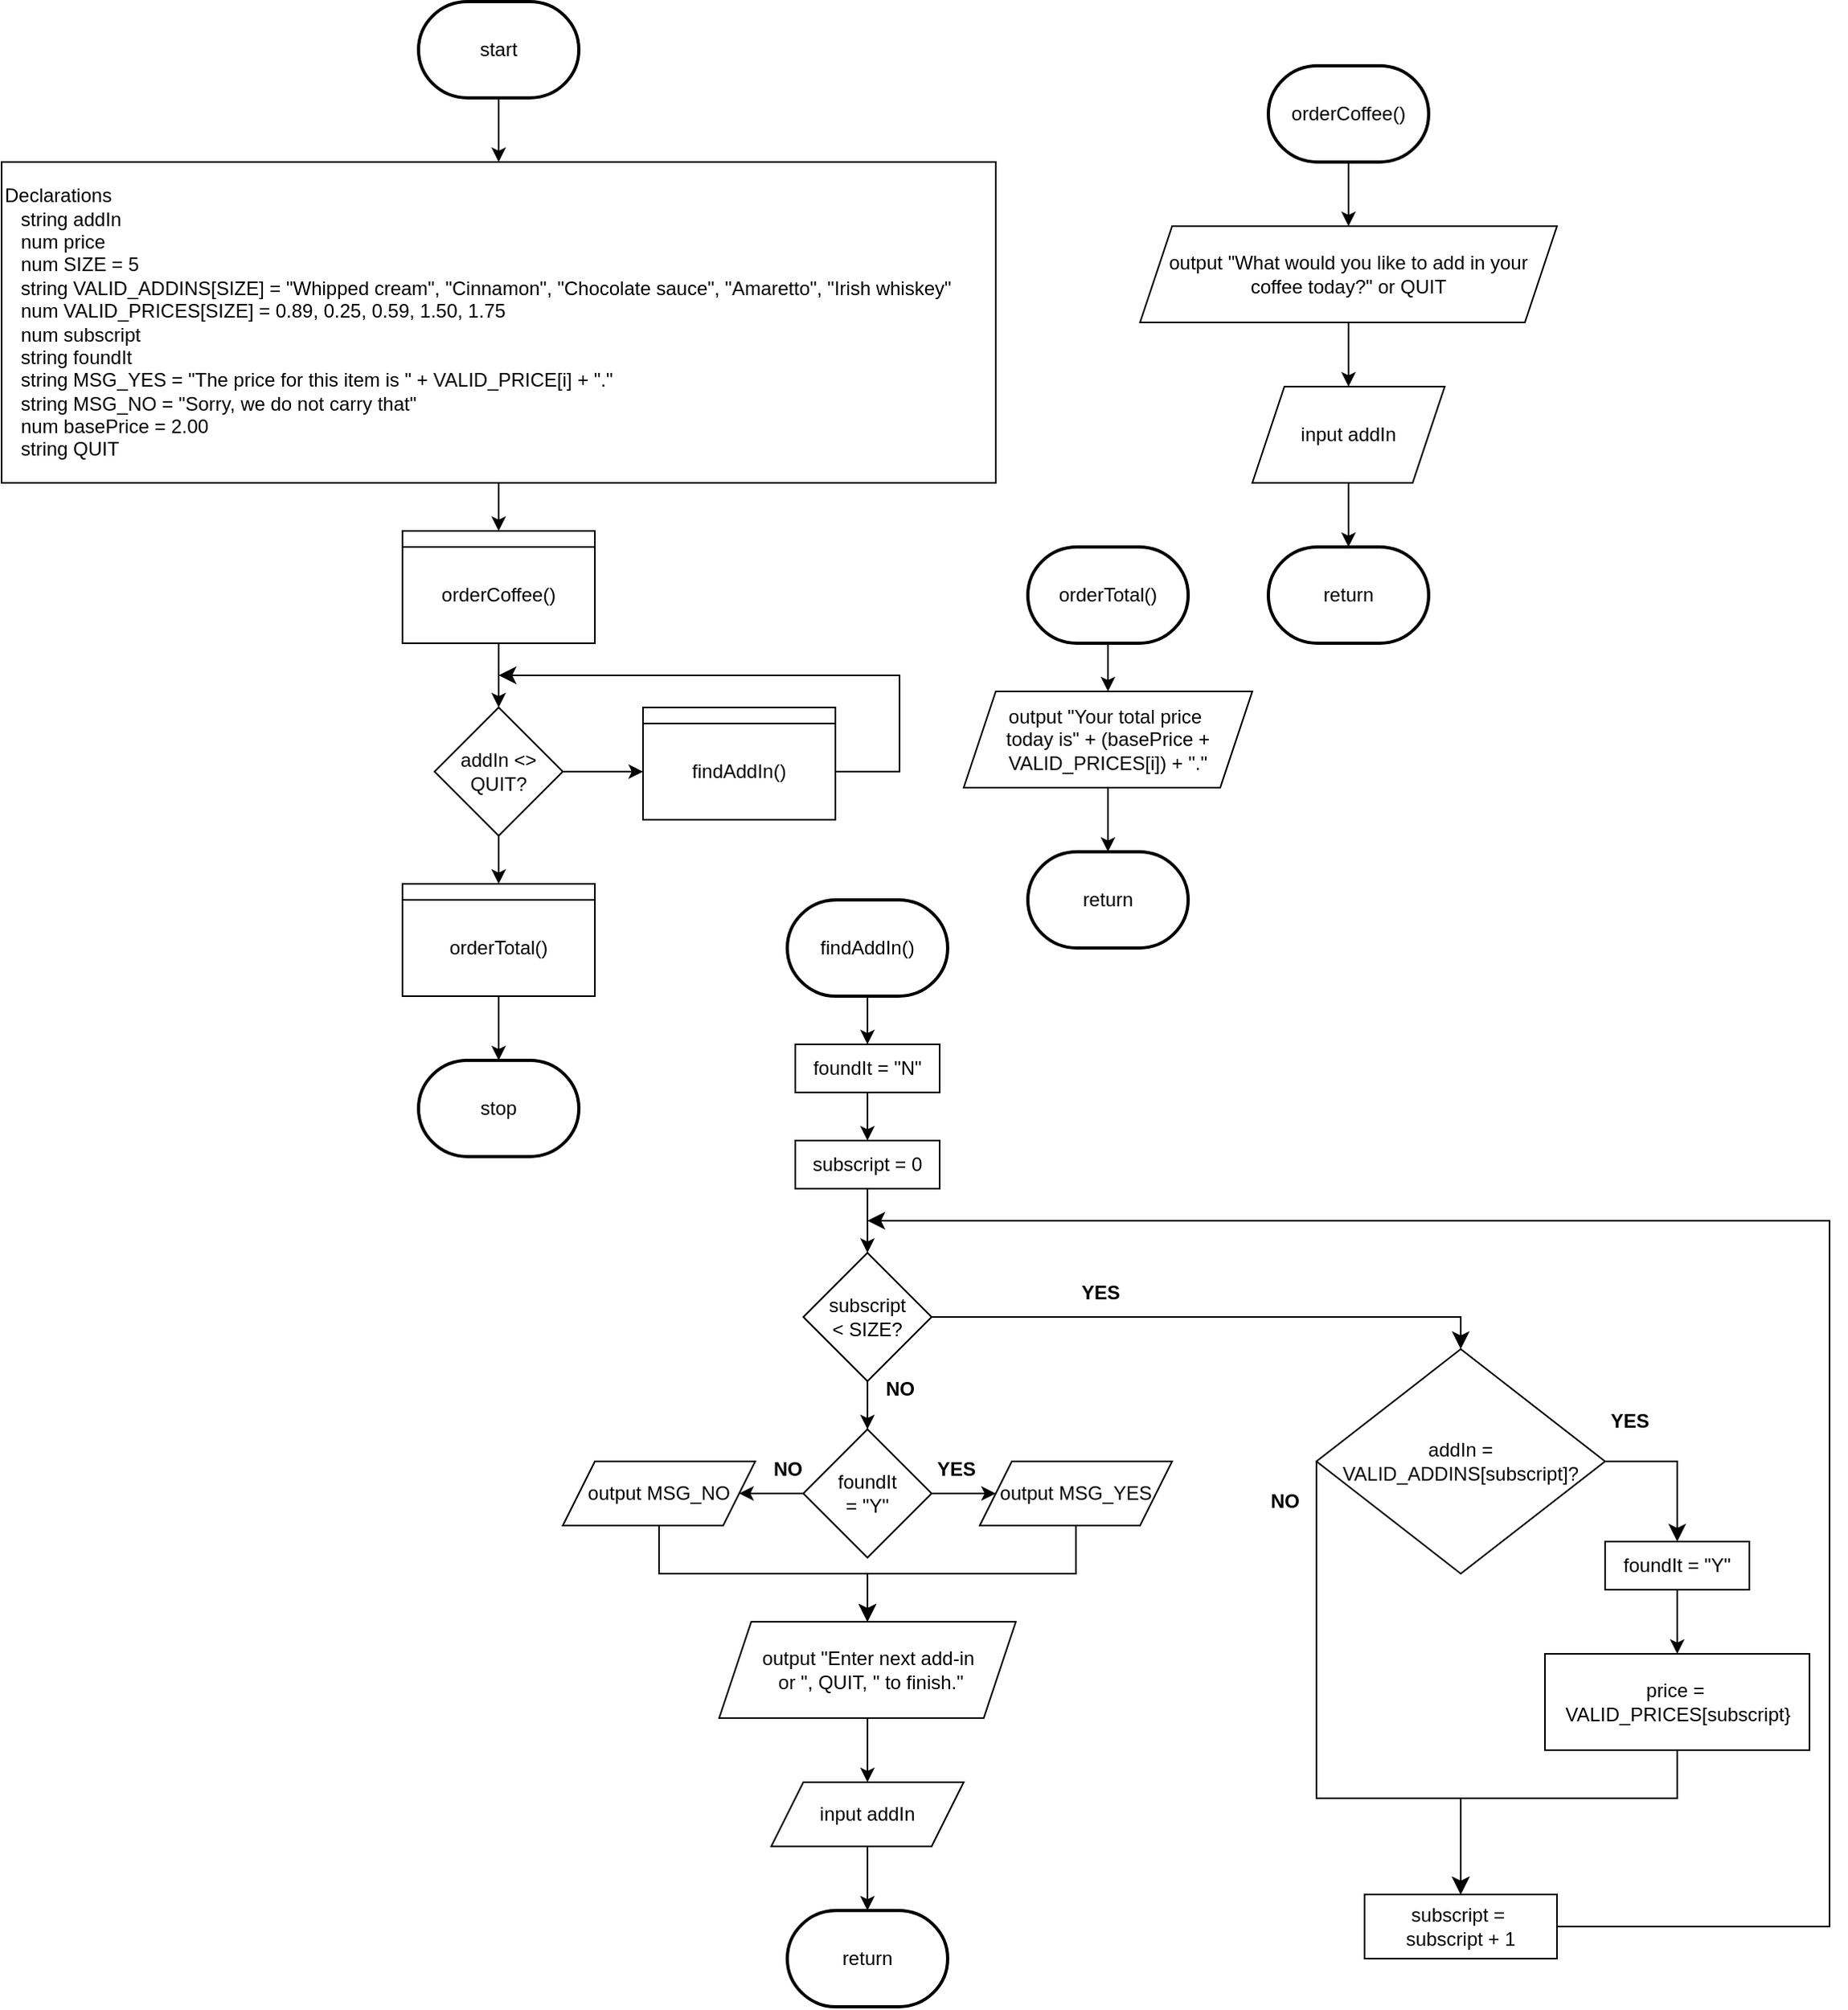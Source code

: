 <mxfile version="28.0.6">
  <diagram name="Page-1" id="j1p_RL88eoYgYxo-cIC2">
    <mxGraphModel dx="1892" dy="1822" grid="1" gridSize="10" guides="1" tooltips="1" connect="1" arrows="1" fold="1" page="1" pageScale="1" pageWidth="850" pageHeight="1100" math="0" shadow="0">
      <root>
        <mxCell id="0" />
        <mxCell id="1" parent="0" />
        <mxCell id="ALYkaGebAR-C7LoZJRpd-4" style="edgeStyle=orthogonalEdgeStyle;rounded=0;orthogonalLoop=1;jettySize=auto;html=1;entryX=0.5;entryY=0;entryDx=0;entryDy=0;" edge="1" parent="1" source="ALYkaGebAR-C7LoZJRpd-1" target="ALYkaGebAR-C7LoZJRpd-3">
          <mxGeometry relative="1" as="geometry" />
        </mxCell>
        <mxCell id="ALYkaGebAR-C7LoZJRpd-1" value="start" style="strokeWidth=2;html=1;shape=mxgraph.flowchart.terminator;whiteSpace=wrap;" vertex="1" parent="1">
          <mxGeometry x="60" width="100" height="60" as="geometry" />
        </mxCell>
        <mxCell id="ALYkaGebAR-C7LoZJRpd-7" style="edgeStyle=orthogonalEdgeStyle;rounded=0;orthogonalLoop=1;jettySize=auto;html=1;entryX=0.5;entryY=0;entryDx=0;entryDy=0;" edge="1" parent="1" source="ALYkaGebAR-C7LoZJRpd-3" target="ALYkaGebAR-C7LoZJRpd-5">
          <mxGeometry relative="1" as="geometry" />
        </mxCell>
        <mxCell id="ALYkaGebAR-C7LoZJRpd-3" value="Declarations&lt;div&gt;&amp;nbsp; &amp;nbsp;string addIn&lt;/div&gt;&lt;div&gt;&amp;nbsp; &amp;nbsp;num price&lt;/div&gt;&lt;div&gt;&amp;nbsp; &amp;nbsp;num SIZE = 5&lt;/div&gt;&lt;div&gt;&amp;nbsp; &amp;nbsp;string VALID_ADDINS[SIZE] = &quot;Whipped cream&quot;, &quot;Cinnamon&quot;, &quot;Chocolate sauce&quot;, &quot;Amaretto&quot;, &quot;Irish whiskey&quot;&lt;/div&gt;&lt;div&gt;&amp;nbsp; &amp;nbsp;num VALID_PRICES[SIZE] = 0.89, 0.25, 0.59, 1.50, 1.75&lt;/div&gt;&lt;div&gt;&amp;nbsp; &amp;nbsp;num subscript&lt;/div&gt;&lt;div&gt;&amp;nbsp; &amp;nbsp;string foundIt&lt;/div&gt;&lt;div&gt;&amp;nbsp; &amp;nbsp;string MSG_YES = &quot;The price for this item is &quot; + VALID_PRICE[i] + &quot;.&quot;&lt;/div&gt;&lt;div&gt;&amp;nbsp; &amp;nbsp;string MSG_NO = &quot;Sorry, we do not carry that&quot;&lt;/div&gt;&lt;div&gt;&amp;nbsp; &amp;nbsp;num basePrice = 2.00&lt;/div&gt;&lt;div&gt;&amp;nbsp; &amp;nbsp;string QUIT&lt;/div&gt;" style="rounded=0;whiteSpace=wrap;html=1;align=left;" vertex="1" parent="1">
          <mxGeometry x="-200" y="100" width="620" height="200" as="geometry" />
        </mxCell>
        <mxCell id="ALYkaGebAR-C7LoZJRpd-5" value="" style="rounded=0;whiteSpace=wrap;html=1;" vertex="1" parent="1">
          <mxGeometry x="50" y="330" width="120" height="10" as="geometry" />
        </mxCell>
        <mxCell id="ALYkaGebAR-C7LoZJRpd-16" style="edgeStyle=orthogonalEdgeStyle;rounded=0;orthogonalLoop=1;jettySize=auto;html=1;" edge="1" parent="1" source="ALYkaGebAR-C7LoZJRpd-6" target="ALYkaGebAR-C7LoZJRpd-15">
          <mxGeometry relative="1" as="geometry" />
        </mxCell>
        <mxCell id="ALYkaGebAR-C7LoZJRpd-6" value="orderCoffee()" style="rounded=0;whiteSpace=wrap;html=1;" vertex="1" parent="1">
          <mxGeometry x="50" y="340" width="120" height="60" as="geometry" />
        </mxCell>
        <mxCell id="ALYkaGebAR-C7LoZJRpd-12" style="edgeStyle=orthogonalEdgeStyle;rounded=0;orthogonalLoop=1;jettySize=auto;html=1;entryX=0.5;entryY=0;entryDx=0;entryDy=0;" edge="1" parent="1" source="ALYkaGebAR-C7LoZJRpd-8" target="ALYkaGebAR-C7LoZJRpd-9">
          <mxGeometry relative="1" as="geometry" />
        </mxCell>
        <mxCell id="ALYkaGebAR-C7LoZJRpd-8" value="orderCoffee()" style="strokeWidth=2;html=1;shape=mxgraph.flowchart.terminator;whiteSpace=wrap;" vertex="1" parent="1">
          <mxGeometry x="590" y="40" width="100" height="60" as="geometry" />
        </mxCell>
        <mxCell id="ALYkaGebAR-C7LoZJRpd-13" style="edgeStyle=orthogonalEdgeStyle;rounded=0;orthogonalLoop=1;jettySize=auto;html=1;entryX=0.5;entryY=0;entryDx=0;entryDy=0;" edge="1" parent="1" source="ALYkaGebAR-C7LoZJRpd-9" target="ALYkaGebAR-C7LoZJRpd-10">
          <mxGeometry relative="1" as="geometry" />
        </mxCell>
        <mxCell id="ALYkaGebAR-C7LoZJRpd-9" value="output &quot;What would you like to add in your coffee today?&quot; or QUIT" style="shape=parallelogram;perimeter=parallelogramPerimeter;whiteSpace=wrap;html=1;fixedSize=1;" vertex="1" parent="1">
          <mxGeometry x="510" y="140" width="260" height="60" as="geometry" />
        </mxCell>
        <mxCell id="ALYkaGebAR-C7LoZJRpd-10" value="input addIn" style="shape=parallelogram;perimeter=parallelogramPerimeter;whiteSpace=wrap;html=1;fixedSize=1;" vertex="1" parent="1">
          <mxGeometry x="580" y="240" width="120" height="60" as="geometry" />
        </mxCell>
        <mxCell id="ALYkaGebAR-C7LoZJRpd-11" value="return" style="strokeWidth=2;html=1;shape=mxgraph.flowchart.terminator;whiteSpace=wrap;" vertex="1" parent="1">
          <mxGeometry x="590" y="340" width="100" height="60" as="geometry" />
        </mxCell>
        <mxCell id="ALYkaGebAR-C7LoZJRpd-14" style="edgeStyle=orthogonalEdgeStyle;rounded=0;orthogonalLoop=1;jettySize=auto;html=1;entryX=0.5;entryY=0;entryDx=0;entryDy=0;entryPerimeter=0;" edge="1" parent="1" source="ALYkaGebAR-C7LoZJRpd-10" target="ALYkaGebAR-C7LoZJRpd-11">
          <mxGeometry relative="1" as="geometry" />
        </mxCell>
        <mxCell id="ALYkaGebAR-C7LoZJRpd-20" style="edgeStyle=orthogonalEdgeStyle;rounded=0;orthogonalLoop=1;jettySize=auto;html=1;entryX=0;entryY=0.5;entryDx=0;entryDy=0;" edge="1" parent="1" source="ALYkaGebAR-C7LoZJRpd-15" target="ALYkaGebAR-C7LoZJRpd-17">
          <mxGeometry relative="1" as="geometry" />
        </mxCell>
        <mxCell id="ALYkaGebAR-C7LoZJRpd-25" style="edgeStyle=orthogonalEdgeStyle;rounded=0;orthogonalLoop=1;jettySize=auto;html=1;entryX=0.5;entryY=0;entryDx=0;entryDy=0;" edge="1" parent="1" source="ALYkaGebAR-C7LoZJRpd-15" target="ALYkaGebAR-C7LoZJRpd-23">
          <mxGeometry relative="1" as="geometry" />
        </mxCell>
        <mxCell id="ALYkaGebAR-C7LoZJRpd-15" value="addIn &amp;lt;&amp;gt;&lt;div&gt;QUIT?&lt;/div&gt;" style="rhombus;whiteSpace=wrap;html=1;" vertex="1" parent="1">
          <mxGeometry x="70" y="440" width="80" height="80" as="geometry" />
        </mxCell>
        <mxCell id="ALYkaGebAR-C7LoZJRpd-17" value="findAddIn()" style="rounded=0;whiteSpace=wrap;html=1;" vertex="1" parent="1">
          <mxGeometry x="200" y="450" width="120" height="60" as="geometry" />
        </mxCell>
        <mxCell id="ALYkaGebAR-C7LoZJRpd-18" value="" style="rounded=0;whiteSpace=wrap;html=1;" vertex="1" parent="1">
          <mxGeometry x="200" y="440" width="120" height="10" as="geometry" />
        </mxCell>
        <mxCell id="ALYkaGebAR-C7LoZJRpd-21" value="" style="edgeStyle=elbowEdgeStyle;elbow=horizontal;endArrow=classic;html=1;curved=0;rounded=0;endSize=8;startSize=8;exitX=1;exitY=0.5;exitDx=0;exitDy=0;" edge="1" parent="1" source="ALYkaGebAR-C7LoZJRpd-17">
          <mxGeometry width="50" height="50" relative="1" as="geometry">
            <mxPoint x="360" y="480" as="sourcePoint" />
            <mxPoint x="110" y="420" as="targetPoint" />
            <Array as="points">
              <mxPoint x="360" y="450" />
            </Array>
          </mxGeometry>
        </mxCell>
        <mxCell id="ALYkaGebAR-C7LoZJRpd-22" value="orderTotal()" style="rounded=0;whiteSpace=wrap;html=1;" vertex="1" parent="1">
          <mxGeometry x="50" y="560" width="120" height="60" as="geometry" />
        </mxCell>
        <mxCell id="ALYkaGebAR-C7LoZJRpd-23" value="" style="rounded=0;whiteSpace=wrap;html=1;" vertex="1" parent="1">
          <mxGeometry x="50" y="550" width="120" height="10" as="geometry" />
        </mxCell>
        <mxCell id="ALYkaGebAR-C7LoZJRpd-26" value="stop" style="strokeWidth=2;html=1;shape=mxgraph.flowchart.terminator;whiteSpace=wrap;" vertex="1" parent="1">
          <mxGeometry x="60" y="660" width="100" height="60" as="geometry" />
        </mxCell>
        <mxCell id="ALYkaGebAR-C7LoZJRpd-27" style="edgeStyle=orthogonalEdgeStyle;rounded=0;orthogonalLoop=1;jettySize=auto;html=1;entryX=0.5;entryY=0;entryDx=0;entryDy=0;entryPerimeter=0;" edge="1" parent="1" source="ALYkaGebAR-C7LoZJRpd-22" target="ALYkaGebAR-C7LoZJRpd-26">
          <mxGeometry relative="1" as="geometry" />
        </mxCell>
        <mxCell id="ALYkaGebAR-C7LoZJRpd-30" style="edgeStyle=orthogonalEdgeStyle;rounded=0;orthogonalLoop=1;jettySize=auto;html=1;entryX=0.5;entryY=0;entryDx=0;entryDy=0;" edge="1" parent="1" source="ALYkaGebAR-C7LoZJRpd-28" target="ALYkaGebAR-C7LoZJRpd-29">
          <mxGeometry relative="1" as="geometry" />
        </mxCell>
        <mxCell id="ALYkaGebAR-C7LoZJRpd-28" value="orderTotal()" style="strokeWidth=2;html=1;shape=mxgraph.flowchart.terminator;whiteSpace=wrap;" vertex="1" parent="1">
          <mxGeometry x="440" y="340" width="100" height="60" as="geometry" />
        </mxCell>
        <mxCell id="ALYkaGebAR-C7LoZJRpd-29" value="output &quot;Your total price&amp;nbsp;&lt;div&gt;today is&quot; + (basePrice + VALID_PRICES[i]) + &quot;.&quot;&lt;/div&gt;" style="shape=parallelogram;perimeter=parallelogramPerimeter;whiteSpace=wrap;html=1;fixedSize=1;" vertex="1" parent="1">
          <mxGeometry x="400" y="430" width="180" height="60" as="geometry" />
        </mxCell>
        <mxCell id="ALYkaGebAR-C7LoZJRpd-31" value="return" style="strokeWidth=2;html=1;shape=mxgraph.flowchart.terminator;whiteSpace=wrap;" vertex="1" parent="1">
          <mxGeometry x="440" y="530" width="100" height="60" as="geometry" />
        </mxCell>
        <mxCell id="ALYkaGebAR-C7LoZJRpd-32" style="edgeStyle=orthogonalEdgeStyle;rounded=0;orthogonalLoop=1;jettySize=auto;html=1;entryX=0.5;entryY=0;entryDx=0;entryDy=0;entryPerimeter=0;" edge="1" parent="1" source="ALYkaGebAR-C7LoZJRpd-29" target="ALYkaGebAR-C7LoZJRpd-31">
          <mxGeometry relative="1" as="geometry" />
        </mxCell>
        <mxCell id="ALYkaGebAR-C7LoZJRpd-36" style="edgeStyle=orthogonalEdgeStyle;rounded=0;orthogonalLoop=1;jettySize=auto;html=1;entryX=0.5;entryY=0;entryDx=0;entryDy=0;" edge="1" parent="1" source="ALYkaGebAR-C7LoZJRpd-33" target="ALYkaGebAR-C7LoZJRpd-34">
          <mxGeometry relative="1" as="geometry" />
        </mxCell>
        <mxCell id="ALYkaGebAR-C7LoZJRpd-33" value="findAddIn()" style="strokeWidth=2;html=1;shape=mxgraph.flowchart.terminator;whiteSpace=wrap;" vertex="1" parent="1">
          <mxGeometry x="290" y="560" width="100" height="60" as="geometry" />
        </mxCell>
        <mxCell id="ALYkaGebAR-C7LoZJRpd-37" style="edgeStyle=orthogonalEdgeStyle;rounded=0;orthogonalLoop=1;jettySize=auto;html=1;entryX=0.5;entryY=0;entryDx=0;entryDy=0;" edge="1" parent="1" source="ALYkaGebAR-C7LoZJRpd-34" target="ALYkaGebAR-C7LoZJRpd-35">
          <mxGeometry relative="1" as="geometry" />
        </mxCell>
        <mxCell id="ALYkaGebAR-C7LoZJRpd-34" value="foundIt = &quot;N&quot;" style="rounded=0;whiteSpace=wrap;html=1;" vertex="1" parent="1">
          <mxGeometry x="295" y="650" width="90" height="30" as="geometry" />
        </mxCell>
        <mxCell id="ALYkaGebAR-C7LoZJRpd-39" style="edgeStyle=orthogonalEdgeStyle;rounded=0;orthogonalLoop=1;jettySize=auto;html=1;entryX=0.5;entryY=0;entryDx=0;entryDy=0;" edge="1" parent="1" source="ALYkaGebAR-C7LoZJRpd-35" target="ALYkaGebAR-C7LoZJRpd-38">
          <mxGeometry relative="1" as="geometry" />
        </mxCell>
        <mxCell id="ALYkaGebAR-C7LoZJRpd-35" value="subscript = 0" style="rounded=0;whiteSpace=wrap;html=1;" vertex="1" parent="1">
          <mxGeometry x="295" y="710" width="90" height="30" as="geometry" />
        </mxCell>
        <mxCell id="ALYkaGebAR-C7LoZJRpd-41" style="edgeStyle=orthogonalEdgeStyle;rounded=0;orthogonalLoop=1;jettySize=auto;html=1;entryX=0.5;entryY=0;entryDx=0;entryDy=0;" edge="1" parent="1" source="ALYkaGebAR-C7LoZJRpd-38" target="ALYkaGebAR-C7LoZJRpd-40">
          <mxGeometry relative="1" as="geometry" />
        </mxCell>
        <mxCell id="ALYkaGebAR-C7LoZJRpd-38" value="subscript&lt;div&gt;&amp;lt; SIZE?&lt;/div&gt;" style="rhombus;whiteSpace=wrap;html=1;" vertex="1" parent="1">
          <mxGeometry x="300" y="780" width="80" height="80" as="geometry" />
        </mxCell>
        <mxCell id="ALYkaGebAR-C7LoZJRpd-43" style="edgeStyle=orthogonalEdgeStyle;rounded=0;orthogonalLoop=1;jettySize=auto;html=1;entryX=1;entryY=0.5;entryDx=0;entryDy=0;" edge="1" parent="1" source="ALYkaGebAR-C7LoZJRpd-40" target="ALYkaGebAR-C7LoZJRpd-42">
          <mxGeometry relative="1" as="geometry" />
        </mxCell>
        <mxCell id="ALYkaGebAR-C7LoZJRpd-46" style="edgeStyle=orthogonalEdgeStyle;rounded=0;orthogonalLoop=1;jettySize=auto;html=1;entryX=0;entryY=0.5;entryDx=0;entryDy=0;" edge="1" parent="1" source="ALYkaGebAR-C7LoZJRpd-40" target="ALYkaGebAR-C7LoZJRpd-45">
          <mxGeometry relative="1" as="geometry" />
        </mxCell>
        <mxCell id="ALYkaGebAR-C7LoZJRpd-40" value="foundIt&lt;div&gt;= &quot;Y&quot;&lt;/div&gt;" style="rhombus;whiteSpace=wrap;html=1;" vertex="1" parent="1">
          <mxGeometry x="300" y="890" width="80" height="80" as="geometry" />
        </mxCell>
        <mxCell id="ALYkaGebAR-C7LoZJRpd-42" value="output MSG_NO" style="shape=parallelogram;perimeter=parallelogramPerimeter;whiteSpace=wrap;html=1;fixedSize=1;" vertex="1" parent="1">
          <mxGeometry x="150" y="910" width="120" height="40" as="geometry" />
        </mxCell>
        <mxCell id="ALYkaGebAR-C7LoZJRpd-45" value="output MSG_YES" style="shape=parallelogram;perimeter=parallelogramPerimeter;whiteSpace=wrap;html=1;fixedSize=1;" vertex="1" parent="1">
          <mxGeometry x="410" y="910" width="120" height="40" as="geometry" />
        </mxCell>
        <mxCell id="ALYkaGebAR-C7LoZJRpd-51" style="edgeStyle=orthogonalEdgeStyle;rounded=0;orthogonalLoop=1;jettySize=auto;html=1;entryX=0.5;entryY=0;entryDx=0;entryDy=0;" edge="1" parent="1" source="ALYkaGebAR-C7LoZJRpd-47" target="ALYkaGebAR-C7LoZJRpd-48">
          <mxGeometry relative="1" as="geometry" />
        </mxCell>
        <mxCell id="ALYkaGebAR-C7LoZJRpd-47" value="output &quot;Enter next add-in&lt;div&gt;&amp;nbsp;or &quot;, QUIT, &quot; to finish.&quot;&lt;/div&gt;" style="shape=parallelogram;perimeter=parallelogramPerimeter;whiteSpace=wrap;html=1;fixedSize=1;" vertex="1" parent="1">
          <mxGeometry x="247.5" y="1010" width="185" height="60" as="geometry" />
        </mxCell>
        <mxCell id="ALYkaGebAR-C7LoZJRpd-48" value="input addIn" style="shape=parallelogram;perimeter=parallelogramPerimeter;whiteSpace=wrap;html=1;fixedSize=1;" vertex="1" parent="1">
          <mxGeometry x="280" y="1110" width="120" height="40" as="geometry" />
        </mxCell>
        <mxCell id="ALYkaGebAR-C7LoZJRpd-49" value="" style="edgeStyle=elbowEdgeStyle;elbow=vertical;endArrow=classic;html=1;curved=0;rounded=0;endSize=8;startSize=8;exitX=0.5;exitY=1;exitDx=0;exitDy=0;entryX=0.5;entryY=0;entryDx=0;entryDy=0;" edge="1" parent="1" source="ALYkaGebAR-C7LoZJRpd-42" target="ALYkaGebAR-C7LoZJRpd-47">
          <mxGeometry width="50" height="50" relative="1" as="geometry">
            <mxPoint x="120" y="1010" as="sourcePoint" />
            <mxPoint x="170" y="960" as="targetPoint" />
          </mxGeometry>
        </mxCell>
        <mxCell id="ALYkaGebAR-C7LoZJRpd-50" value="" style="edgeStyle=elbowEdgeStyle;elbow=vertical;endArrow=classic;html=1;curved=0;rounded=0;endSize=8;startSize=8;exitX=0.5;exitY=1;exitDx=0;exitDy=0;entryX=0.5;entryY=0;entryDx=0;entryDy=0;" edge="1" parent="1" source="ALYkaGebAR-C7LoZJRpd-45" target="ALYkaGebAR-C7LoZJRpd-47">
          <mxGeometry width="50" height="50" relative="1" as="geometry">
            <mxPoint x="570" y="1000" as="sourcePoint" />
            <mxPoint x="620" y="950" as="targetPoint" />
          </mxGeometry>
        </mxCell>
        <mxCell id="ALYkaGebAR-C7LoZJRpd-52" value="return" style="strokeWidth=2;html=1;shape=mxgraph.flowchart.terminator;whiteSpace=wrap;" vertex="1" parent="1">
          <mxGeometry x="290" y="1190" width="100" height="60" as="geometry" />
        </mxCell>
        <mxCell id="ALYkaGebAR-C7LoZJRpd-53" style="edgeStyle=orthogonalEdgeStyle;rounded=0;orthogonalLoop=1;jettySize=auto;html=1;entryX=0.5;entryY=0;entryDx=0;entryDy=0;entryPerimeter=0;" edge="1" parent="1" source="ALYkaGebAR-C7LoZJRpd-48" target="ALYkaGebAR-C7LoZJRpd-52">
          <mxGeometry relative="1" as="geometry" />
        </mxCell>
        <mxCell id="ALYkaGebAR-C7LoZJRpd-54" value="NO" style="text;html=1;align=center;verticalAlign=middle;resizable=0;points=[];autosize=1;strokeColor=none;fillColor=none;fontStyle=1" vertex="1" parent="1">
          <mxGeometry x="270" y="900" width="40" height="30" as="geometry" />
        </mxCell>
        <mxCell id="ALYkaGebAR-C7LoZJRpd-55" value="&lt;b&gt;YES&lt;/b&gt;" style="text;html=1;align=center;verticalAlign=middle;resizable=0;points=[];autosize=1;strokeColor=none;fillColor=none;" vertex="1" parent="1">
          <mxGeometry x="370" y="900" width="50" height="30" as="geometry" />
        </mxCell>
        <mxCell id="ALYkaGebAR-C7LoZJRpd-57" value="NO" style="text;html=1;align=center;verticalAlign=middle;resizable=0;points=[];autosize=1;strokeColor=none;fillColor=none;fontStyle=1" vertex="1" parent="1">
          <mxGeometry x="340" y="850" width="40" height="30" as="geometry" />
        </mxCell>
        <mxCell id="ALYkaGebAR-C7LoZJRpd-58" value="addIn =&lt;div&gt;VALID_ADDINS[subscript]?&lt;/div&gt;" style="rhombus;whiteSpace=wrap;html=1;" vertex="1" parent="1">
          <mxGeometry x="620" y="840" width="180" height="140" as="geometry" />
        </mxCell>
        <mxCell id="ALYkaGebAR-C7LoZJRpd-59" value="" style="edgeStyle=segmentEdgeStyle;endArrow=classic;html=1;curved=0;rounded=0;endSize=8;startSize=8;exitX=1;exitY=0.5;exitDx=0;exitDy=0;entryX=0.5;entryY=0;entryDx=0;entryDy=0;" edge="1" parent="1" source="ALYkaGebAR-C7LoZJRpd-38" target="ALYkaGebAR-C7LoZJRpd-58">
          <mxGeometry width="50" height="50" relative="1" as="geometry">
            <mxPoint x="500" y="830" as="sourcePoint" />
            <mxPoint x="550" y="780" as="targetPoint" />
          </mxGeometry>
        </mxCell>
        <mxCell id="ALYkaGebAR-C7LoZJRpd-63" style="edgeStyle=orthogonalEdgeStyle;rounded=0;orthogonalLoop=1;jettySize=auto;html=1;entryX=0.5;entryY=0;entryDx=0;entryDy=0;" edge="1" parent="1" source="ALYkaGebAR-C7LoZJRpd-60" target="ALYkaGebAR-C7LoZJRpd-61">
          <mxGeometry relative="1" as="geometry" />
        </mxCell>
        <mxCell id="ALYkaGebAR-C7LoZJRpd-60" value="foundIt = &quot;Y&quot;" style="rounded=0;whiteSpace=wrap;html=1;" vertex="1" parent="1">
          <mxGeometry x="800" y="960" width="90" height="30" as="geometry" />
        </mxCell>
        <mxCell id="ALYkaGebAR-C7LoZJRpd-61" value="price =&amp;nbsp;&lt;div&gt;VALID_PRICES[subscript}&lt;/div&gt;" style="rounded=0;whiteSpace=wrap;html=1;" vertex="1" parent="1">
          <mxGeometry x="762.5" y="1030" width="165" height="60" as="geometry" />
        </mxCell>
        <mxCell id="ALYkaGebAR-C7LoZJRpd-62" value="" style="edgeStyle=segmentEdgeStyle;endArrow=classic;html=1;curved=0;rounded=0;endSize=8;startSize=8;exitX=1;exitY=0.5;exitDx=0;exitDy=0;entryX=0.5;entryY=0;entryDx=0;entryDy=0;" edge="1" parent="1" source="ALYkaGebAR-C7LoZJRpd-58" target="ALYkaGebAR-C7LoZJRpd-60">
          <mxGeometry width="50" height="50" relative="1" as="geometry">
            <mxPoint x="920" y="870" as="sourcePoint" />
            <mxPoint x="970" y="820" as="targetPoint" />
          </mxGeometry>
        </mxCell>
        <mxCell id="ALYkaGebAR-C7LoZJRpd-64" value="subscript =&amp;nbsp;&lt;div&gt;subscript + 1&lt;/div&gt;" style="rounded=0;whiteSpace=wrap;html=1;" vertex="1" parent="1">
          <mxGeometry x="650" y="1180" width="120" height="40" as="geometry" />
        </mxCell>
        <mxCell id="ALYkaGebAR-C7LoZJRpd-65" value="" style="edgeStyle=elbowEdgeStyle;elbow=vertical;endArrow=classic;html=1;curved=0;rounded=0;endSize=8;startSize=8;exitX=0;exitY=0.5;exitDx=0;exitDy=0;entryX=0.5;entryY=0;entryDx=0;entryDy=0;" edge="1" parent="1" source="ALYkaGebAR-C7LoZJRpd-58" target="ALYkaGebAR-C7LoZJRpd-64">
          <mxGeometry width="50" height="50" relative="1" as="geometry">
            <mxPoint x="580" y="1080" as="sourcePoint" />
            <mxPoint x="630" y="1030" as="targetPoint" />
            <Array as="points">
              <mxPoint x="670" y="1120" />
            </Array>
          </mxGeometry>
        </mxCell>
        <mxCell id="ALYkaGebAR-C7LoZJRpd-66" value="" style="edgeStyle=elbowEdgeStyle;elbow=vertical;endArrow=classic;html=1;curved=0;rounded=0;endSize=8;startSize=8;exitX=0.5;exitY=1;exitDx=0;exitDy=0;entryX=0.5;entryY=0;entryDx=0;entryDy=0;" edge="1" parent="1" source="ALYkaGebAR-C7LoZJRpd-61" target="ALYkaGebAR-C7LoZJRpd-64">
          <mxGeometry width="50" height="50" relative="1" as="geometry">
            <mxPoint x="820" y="1230" as="sourcePoint" />
            <mxPoint x="870" y="1180" as="targetPoint" />
            <Array as="points">
              <mxPoint x="780" y="1120" />
            </Array>
          </mxGeometry>
        </mxCell>
        <mxCell id="ALYkaGebAR-C7LoZJRpd-67" value="&lt;b&gt;YES&lt;/b&gt;" style="text;html=1;align=center;verticalAlign=middle;resizable=0;points=[];autosize=1;strokeColor=none;fillColor=none;" vertex="1" parent="1">
          <mxGeometry x="460" y="790" width="50" height="30" as="geometry" />
        </mxCell>
        <mxCell id="ALYkaGebAR-C7LoZJRpd-68" value="&lt;b&gt;YES&lt;/b&gt;" style="text;html=1;align=center;verticalAlign=middle;resizable=0;points=[];autosize=1;strokeColor=none;fillColor=none;" vertex="1" parent="1">
          <mxGeometry x="790" y="870" width="50" height="30" as="geometry" />
        </mxCell>
        <mxCell id="ALYkaGebAR-C7LoZJRpd-69" value="NO" style="text;html=1;align=center;verticalAlign=middle;resizable=0;points=[];autosize=1;strokeColor=none;fillColor=none;fontStyle=1" vertex="1" parent="1">
          <mxGeometry x="580" y="920" width="40" height="30" as="geometry" />
        </mxCell>
        <mxCell id="ALYkaGebAR-C7LoZJRpd-70" value="" style="edgeStyle=elbowEdgeStyle;elbow=horizontal;endArrow=classic;html=1;curved=0;rounded=0;endSize=8;startSize=8;exitX=1;exitY=0.5;exitDx=0;exitDy=0;" edge="1" parent="1" source="ALYkaGebAR-C7LoZJRpd-64">
          <mxGeometry width="50" height="50" relative="1" as="geometry">
            <mxPoint x="990" y="1200" as="sourcePoint" />
            <mxPoint x="340" y="760" as="targetPoint" />
            <Array as="points">
              <mxPoint x="940" y="1170" />
            </Array>
          </mxGeometry>
        </mxCell>
      </root>
    </mxGraphModel>
  </diagram>
</mxfile>
